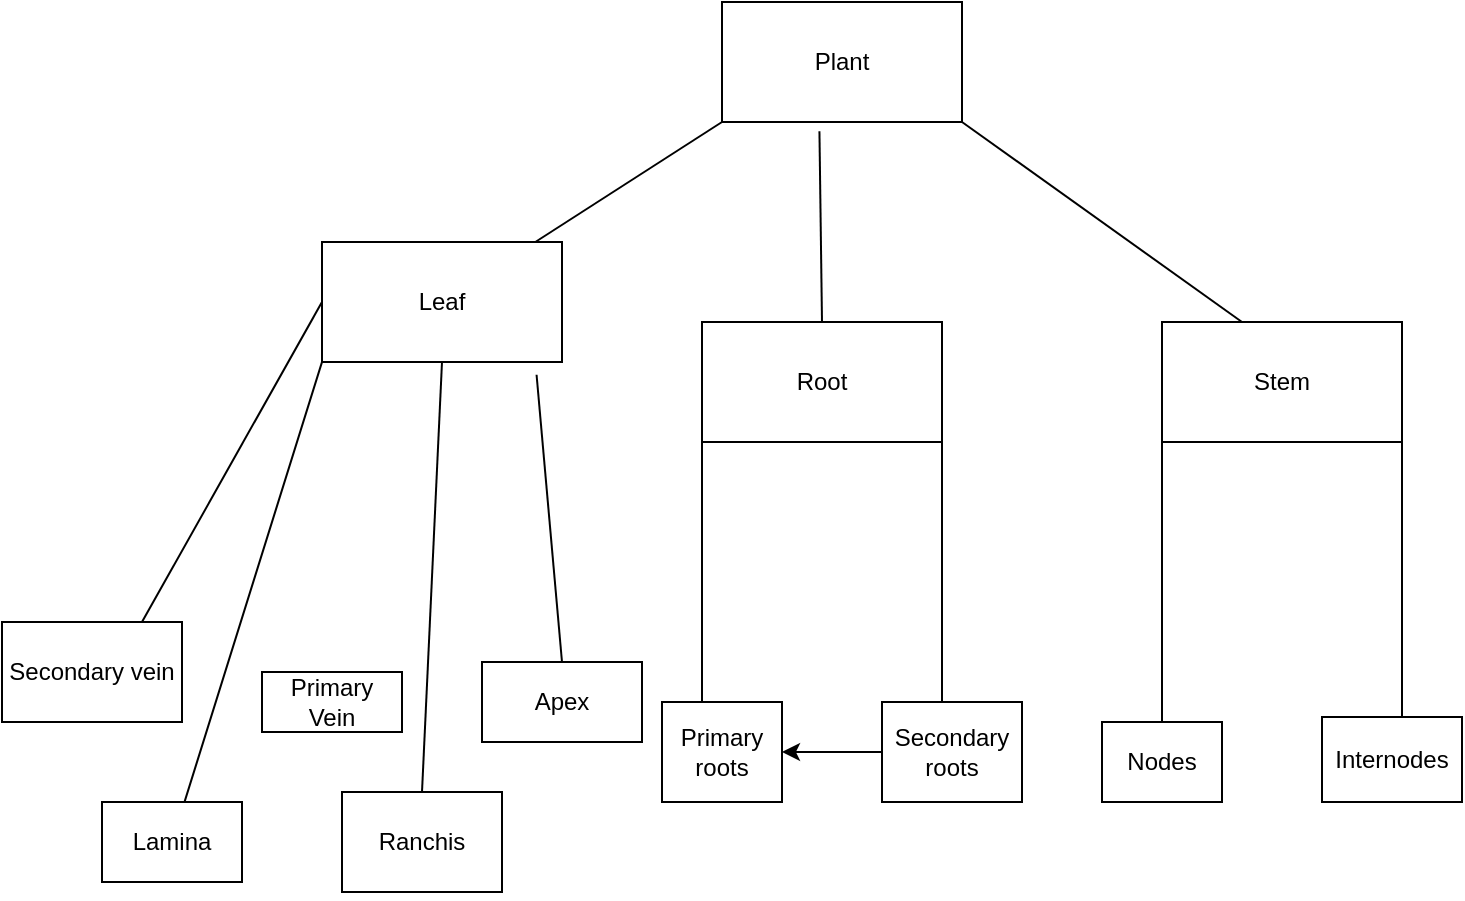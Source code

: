 <mxfile version="24.7.1" type="device">
  <diagram name="Page-1" id="fj6OYNSNkGHL7Ipyx1oD">
    <mxGraphModel dx="1909" dy="595" grid="1" gridSize="10" guides="1" tooltips="1" connect="1" arrows="1" fold="1" page="1" pageScale="1" pageWidth="850" pageHeight="1100" math="0" shadow="0">
      <root>
        <mxCell id="0" />
        <mxCell id="1" parent="0" />
        <mxCell id="OxkYubxT8FCirFuDokRq-1" value="Plant" style="rounded=0;whiteSpace=wrap;html=1;" vertex="1" parent="1">
          <mxGeometry x="350" y="200" width="120" height="60" as="geometry" />
        </mxCell>
        <mxCell id="OxkYubxT8FCirFuDokRq-3" value="" style="endArrow=none;html=1;rounded=0;entryX=0;entryY=1;entryDx=0;entryDy=0;" edge="1" parent="1" source="OxkYubxT8FCirFuDokRq-4" target="OxkYubxT8FCirFuDokRq-1">
          <mxGeometry width="50" height="50" relative="1" as="geometry">
            <mxPoint x="200" y="360" as="sourcePoint" />
            <mxPoint x="430" y="330" as="targetPoint" />
          </mxGeometry>
        </mxCell>
        <mxCell id="OxkYubxT8FCirFuDokRq-5" value="" style="endArrow=none;html=1;rounded=0;entryX=0.406;entryY=1.078;entryDx=0;entryDy=0;entryPerimeter=0;" edge="1" parent="1" target="OxkYubxT8FCirFuDokRq-1">
          <mxGeometry width="50" height="50" relative="1" as="geometry">
            <mxPoint x="400" y="360" as="sourcePoint" />
            <mxPoint x="430" y="330" as="targetPoint" />
          </mxGeometry>
        </mxCell>
        <mxCell id="OxkYubxT8FCirFuDokRq-6" value="Root" style="rounded=0;whiteSpace=wrap;html=1;" vertex="1" parent="1">
          <mxGeometry x="340" y="360" width="120" height="60" as="geometry" />
        </mxCell>
        <mxCell id="OxkYubxT8FCirFuDokRq-7" value="" style="endArrow=none;html=1;rounded=0;entryX=1;entryY=1;entryDx=0;entryDy=0;" edge="1" parent="1" target="OxkYubxT8FCirFuDokRq-1">
          <mxGeometry width="50" height="50" relative="1" as="geometry">
            <mxPoint x="610" y="360" as="sourcePoint" />
            <mxPoint x="430" y="330" as="targetPoint" />
          </mxGeometry>
        </mxCell>
        <mxCell id="OxkYubxT8FCirFuDokRq-8" value="Stem" style="rounded=0;whiteSpace=wrap;html=1;" vertex="1" parent="1">
          <mxGeometry x="570" y="360" width="120" height="60" as="geometry" />
        </mxCell>
        <mxCell id="OxkYubxT8FCirFuDokRq-9" value="" style="endArrow=none;html=1;rounded=0;entryX=0;entryY=1;entryDx=0;entryDy=0;" edge="1" parent="1" source="OxkYubxT8FCirFuDokRq-10" target="OxkYubxT8FCirFuDokRq-4">
          <mxGeometry width="50" height="50" relative="1" as="geometry">
            <mxPoint x="80" y="510" as="sourcePoint" />
            <mxPoint x="430" y="440" as="targetPoint" />
          </mxGeometry>
        </mxCell>
        <mxCell id="OxkYubxT8FCirFuDokRq-10" value="Lamina" style="rounded=0;whiteSpace=wrap;html=1;" vertex="1" parent="1">
          <mxGeometry x="40" y="600" width="70" height="40" as="geometry" />
        </mxCell>
        <mxCell id="OxkYubxT8FCirFuDokRq-15" value="" style="endArrow=none;html=1;rounded=0;entryX=0;entryY=1;entryDx=0;entryDy=0;" edge="1" parent="1" target="OxkYubxT8FCirFuDokRq-6">
          <mxGeometry width="50" height="50" relative="1" as="geometry">
            <mxPoint x="340" y="550" as="sourcePoint" />
            <mxPoint x="430" y="440" as="targetPoint" />
          </mxGeometry>
        </mxCell>
        <mxCell id="OxkYubxT8FCirFuDokRq-17" value="" style="endArrow=none;html=1;rounded=0;entryX=1;entryY=1;entryDx=0;entryDy=0;" edge="1" parent="1" target="OxkYubxT8FCirFuDokRq-6">
          <mxGeometry width="50" height="50" relative="1" as="geometry">
            <mxPoint x="460" y="550" as="sourcePoint" />
            <mxPoint x="430" y="440" as="targetPoint" />
          </mxGeometry>
        </mxCell>
        <mxCell id="OxkYubxT8FCirFuDokRq-18" value="" style="endArrow=none;html=1;rounded=0;entryX=0;entryY=1;entryDx=0;entryDy=0;" edge="1" parent="1" target="OxkYubxT8FCirFuDokRq-8">
          <mxGeometry width="50" height="50" relative="1" as="geometry">
            <mxPoint x="570" y="560" as="sourcePoint" />
            <mxPoint x="430" y="440" as="targetPoint" />
          </mxGeometry>
        </mxCell>
        <mxCell id="OxkYubxT8FCirFuDokRq-19" value="Primary roots" style="rounded=0;whiteSpace=wrap;html=1;" vertex="1" parent="1">
          <mxGeometry x="320" y="550" width="60" height="50" as="geometry" />
        </mxCell>
        <mxCell id="OxkYubxT8FCirFuDokRq-30" value="" style="edgeStyle=orthogonalEdgeStyle;rounded=0;orthogonalLoop=1;jettySize=auto;html=1;" edge="1" parent="1" source="OxkYubxT8FCirFuDokRq-21" target="OxkYubxT8FCirFuDokRq-19">
          <mxGeometry relative="1" as="geometry" />
        </mxCell>
        <mxCell id="OxkYubxT8FCirFuDokRq-21" value="Secondary roots" style="rounded=0;whiteSpace=wrap;html=1;" vertex="1" parent="1">
          <mxGeometry x="430" y="550" width="70" height="50" as="geometry" />
        </mxCell>
        <mxCell id="OxkYubxT8FCirFuDokRq-23" value="Nodes" style="rounded=0;whiteSpace=wrap;html=1;" vertex="1" parent="1">
          <mxGeometry x="540" y="560" width="60" height="40" as="geometry" />
        </mxCell>
        <mxCell id="OxkYubxT8FCirFuDokRq-25" value="" style="endArrow=none;html=1;rounded=0;entryX=1;entryY=1;entryDx=0;entryDy=0;" edge="1" parent="1" target="OxkYubxT8FCirFuDokRq-8">
          <mxGeometry width="50" height="50" relative="1" as="geometry">
            <mxPoint x="690" y="560" as="sourcePoint" />
            <mxPoint x="430" y="440" as="targetPoint" />
          </mxGeometry>
        </mxCell>
        <mxCell id="OxkYubxT8FCirFuDokRq-26" value="Internodes" style="rounded=0;whiteSpace=wrap;html=1;" vertex="1" parent="1">
          <mxGeometry x="650" y="557.5" width="70" height="42.5" as="geometry" />
        </mxCell>
        <mxCell id="OxkYubxT8FCirFuDokRq-28" value="" style="endArrow=none;html=1;rounded=0;entryX=0;entryY=0.5;entryDx=0;entryDy=0;" edge="1" parent="1" target="OxkYubxT8FCirFuDokRq-4">
          <mxGeometry width="50" height="50" relative="1" as="geometry">
            <mxPoint x="60" y="510" as="sourcePoint" />
            <mxPoint x="320" y="380" as="targetPoint" />
          </mxGeometry>
        </mxCell>
        <mxCell id="OxkYubxT8FCirFuDokRq-29" value="Secondary vein" style="rounded=0;whiteSpace=wrap;html=1;" vertex="1" parent="1">
          <mxGeometry x="-10" y="510" width="90" height="50" as="geometry" />
        </mxCell>
        <mxCell id="OxkYubxT8FCirFuDokRq-31" value="" style="endArrow=none;html=1;rounded=0;entryX=0;entryY=1;entryDx=0;entryDy=0;" edge="1" parent="1" target="OxkYubxT8FCirFuDokRq-4">
          <mxGeometry width="50" height="50" relative="1" as="geometry">
            <mxPoint x="200" y="360" as="sourcePoint" />
            <mxPoint x="350" y="260" as="targetPoint" />
          </mxGeometry>
        </mxCell>
        <mxCell id="OxkYubxT8FCirFuDokRq-4" value="Leaf" style="rounded=0;whiteSpace=wrap;html=1;" vertex="1" parent="1">
          <mxGeometry x="150" y="320" width="120" height="60" as="geometry" />
        </mxCell>
        <mxCell id="OxkYubxT8FCirFuDokRq-14" value="Primary Vein" style="rounded=0;whiteSpace=wrap;html=1;" vertex="1" parent="1">
          <mxGeometry x="120" y="535" width="70" height="30" as="geometry" />
        </mxCell>
        <mxCell id="OxkYubxT8FCirFuDokRq-33" style="edgeStyle=orthogonalEdgeStyle;rounded=0;orthogonalLoop=1;jettySize=auto;html=1;exitX=0.5;exitY=1;exitDx=0;exitDy=0;" edge="1" parent="1" source="OxkYubxT8FCirFuDokRq-10" target="OxkYubxT8FCirFuDokRq-10">
          <mxGeometry relative="1" as="geometry" />
        </mxCell>
        <mxCell id="OxkYubxT8FCirFuDokRq-34" value="Ranchis" style="rounded=0;whiteSpace=wrap;html=1;" vertex="1" parent="1">
          <mxGeometry x="160" y="595" width="80" height="50" as="geometry" />
        </mxCell>
        <mxCell id="OxkYubxT8FCirFuDokRq-35" value="Apex" style="rounded=0;whiteSpace=wrap;html=1;" vertex="1" parent="1">
          <mxGeometry x="230" y="530" width="80" height="40" as="geometry" />
        </mxCell>
        <mxCell id="OxkYubxT8FCirFuDokRq-36" value="" style="endArrow=none;html=1;rounded=0;exitX=0.5;exitY=0;exitDx=0;exitDy=0;entryX=0.894;entryY=1.106;entryDx=0;entryDy=0;entryPerimeter=0;" edge="1" parent="1" source="OxkYubxT8FCirFuDokRq-35" target="OxkYubxT8FCirFuDokRq-4">
          <mxGeometry width="50" height="50" relative="1" as="geometry">
            <mxPoint x="270" y="430" as="sourcePoint" />
            <mxPoint x="320" y="380" as="targetPoint" />
          </mxGeometry>
        </mxCell>
        <mxCell id="OxkYubxT8FCirFuDokRq-37" value="" style="endArrow=none;html=1;rounded=0;exitX=0.5;exitY=0;exitDx=0;exitDy=0;entryX=0.5;entryY=1;entryDx=0;entryDy=0;" edge="1" parent="1" source="OxkYubxT8FCirFuDokRq-34" target="OxkYubxT8FCirFuDokRq-4">
          <mxGeometry width="50" height="50" relative="1" as="geometry">
            <mxPoint x="270" y="430" as="sourcePoint" />
            <mxPoint x="320" y="380" as="targetPoint" />
          </mxGeometry>
        </mxCell>
      </root>
    </mxGraphModel>
  </diagram>
</mxfile>
